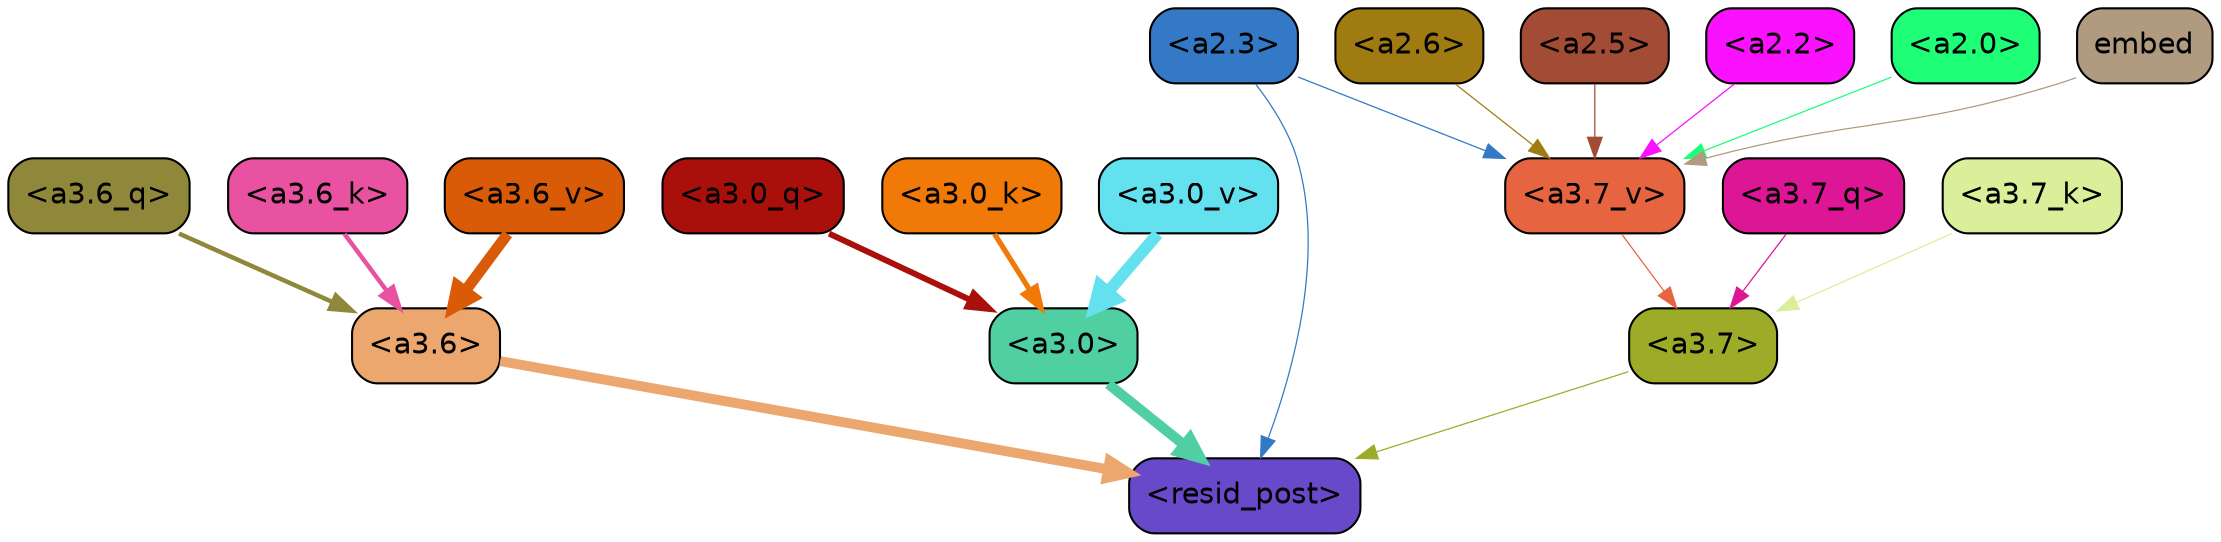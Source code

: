strict digraph "" {
	graph [bgcolor=transparent,
		layout=dot,
		overlap=false,
		splines=true
	];
	"<a3.7>"	[color=black,
		fillcolor="#9dac28",
		fontname=Helvetica,
		shape=box,
		style="filled, rounded"];
	"<resid_post>"	[color=black,
		fillcolor="#6849ca",
		fontname=Helvetica,
		shape=box,
		style="filled, rounded"];
	"<a3.7>" -> "<resid_post>"	[color="#9dac28",
		penwidth=0.6];
	"<a3.6>"	[color=black,
		fillcolor="#eba76e",
		fontname=Helvetica,
		shape=box,
		style="filled, rounded"];
	"<a3.6>" -> "<resid_post>"	[color="#eba76e",
		penwidth=4.751592040061951];
	"<a3.0>"	[color=black,
		fillcolor="#50d0a2",
		fontname=Helvetica,
		shape=box,
		style="filled, rounded"];
	"<a3.0>" -> "<resid_post>"	[color="#50d0a2",
		penwidth=4.904066681861877];
	"<a2.3>"	[color=black,
		fillcolor="#3479c5",
		fontname=Helvetica,
		shape=box,
		style="filled, rounded"];
	"<a2.3>" -> "<resid_post>"	[color="#3479c5",
		penwidth=0.6];
	"<a3.7_v>"	[color=black,
		fillcolor="#e6643f",
		fontname=Helvetica,
		shape=box,
		style="filled, rounded"];
	"<a2.3>" -> "<a3.7_v>"	[color="#3479c5",
		penwidth=0.6];
	"<a3.7_q>"	[color=black,
		fillcolor="#dc1694",
		fontname=Helvetica,
		shape=box,
		style="filled, rounded"];
	"<a3.7_q>" -> "<a3.7>"	[color="#dc1694",
		penwidth=0.6];
	"<a3.6_q>"	[color=black,
		fillcolor="#8f883b",
		fontname=Helvetica,
		shape=box,
		style="filled, rounded"];
	"<a3.6_q>" -> "<a3.6>"	[color="#8f883b",
		penwidth=2.160832464694977];
	"<a3.0_q>"	[color=black,
		fillcolor="#a9100c",
		fontname=Helvetica,
		shape=box,
		style="filled, rounded"];
	"<a3.0_q>" -> "<a3.0>"	[color="#a9100c",
		penwidth=2.870753765106201];
	"<a3.7_k>"	[color=black,
		fillcolor="#d9ef9a",
		fontname=Helvetica,
		shape=box,
		style="filled, rounded"];
	"<a3.7_k>" -> "<a3.7>"	[color="#d9ef9a",
		penwidth=0.6];
	"<a3.6_k>"	[color=black,
		fillcolor="#e852a1",
		fontname=Helvetica,
		shape=box,
		style="filled, rounded"];
	"<a3.6_k>" -> "<a3.6>"	[color="#e852a1",
		penwidth=2.13908451795578];
	"<a3.0_k>"	[color=black,
		fillcolor="#f07908",
		fontname=Helvetica,
		shape=box,
		style="filled, rounded"];
	"<a3.0_k>" -> "<a3.0>"	[color="#f07908",
		penwidth=2.520303964614868];
	"<a3.7_v>" -> "<a3.7>"	[color="#e6643f",
		penwidth=0.6];
	"<a3.6_v>"	[color=black,
		fillcolor="#d95b07",
		fontname=Helvetica,
		shape=box,
		style="filled, rounded"];
	"<a3.6_v>" -> "<a3.6>"	[color="#d95b07",
		penwidth=5.297133803367615];
	"<a3.0_v>"	[color=black,
		fillcolor="#64e1ee",
		fontname=Helvetica,
		shape=box,
		style="filled, rounded"];
	"<a3.0_v>" -> "<a3.0>"	[color="#64e1ee",
		penwidth=5.680712580680847];
	"<a2.6>"	[color=black,
		fillcolor="#a07b11",
		fontname=Helvetica,
		shape=box,
		style="filled, rounded"];
	"<a2.6>" -> "<a3.7_v>"	[color="#a07b11",
		penwidth=0.6];
	"<a2.5>"	[color=black,
		fillcolor="#a24b35",
		fontname=Helvetica,
		shape=box,
		style="filled, rounded"];
	"<a2.5>" -> "<a3.7_v>"	[color="#a24b35",
		penwidth=0.6];
	"<a2.2>"	[color=black,
		fillcolor="#fa11fe",
		fontname=Helvetica,
		shape=box,
		style="filled, rounded"];
	"<a2.2>" -> "<a3.7_v>"	[color="#fa11fe",
		penwidth=0.6];
	"<a2.0>"	[color=black,
		fillcolor="#1efe77",
		fontname=Helvetica,
		shape=box,
		style="filled, rounded"];
	"<a2.0>" -> "<a3.7_v>"	[color="#1efe77",
		penwidth=0.6];
	embed	[color=black,
		fillcolor="#b09b80",
		fontname=Helvetica,
		shape=box,
		style="filled, rounded"];
	embed -> "<a3.7_v>"	[color="#b09b80",
		penwidth=0.6];
}
